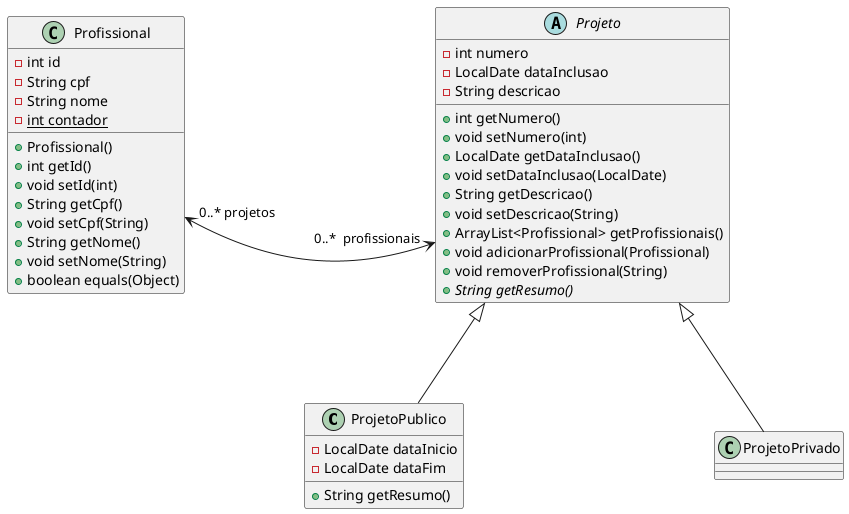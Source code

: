 @startuml

skinparam nodesep 250
skinparam ranksep 100
class ProjetoPublico {
- LocalDate dataInicio
- LocalDate dataFim
+ String getResumo()
}


class ProjetoPrivado {
}
class Profissional {
- int id
- String cpf
- String nome
- {static} int contador
+ Profissional()
+ int getId()
+ void setId(int)
+ String getCpf()
+ void setCpf(String)
+ String getNome()
+ void setNome(String)
+ boolean equals(Object)
}


abstract class Projeto {
- int numero
- LocalDate dataInclusao
- String descricao
+ int getNumero()
+ void setNumero(int)
+ LocalDate getDataInclusao()
+ void setDataInclusao(LocalDate)
+ String getDescricao()
+ void setDescricao(String)
+ ArrayList<Profissional> getProfissionais()
+ void adicionarProfissional(Profissional)
+ void removerProfissional(String)
+ {abstract}String getResumo()
}




Projeto <|-- ProjetoPublico
Projeto <|-- ProjetoPrivado
Projeto "0..*  profissionais  " <-left-> "  0..* projetos  " Profissional

Projeto -[hidden]- Profissional

@enduml